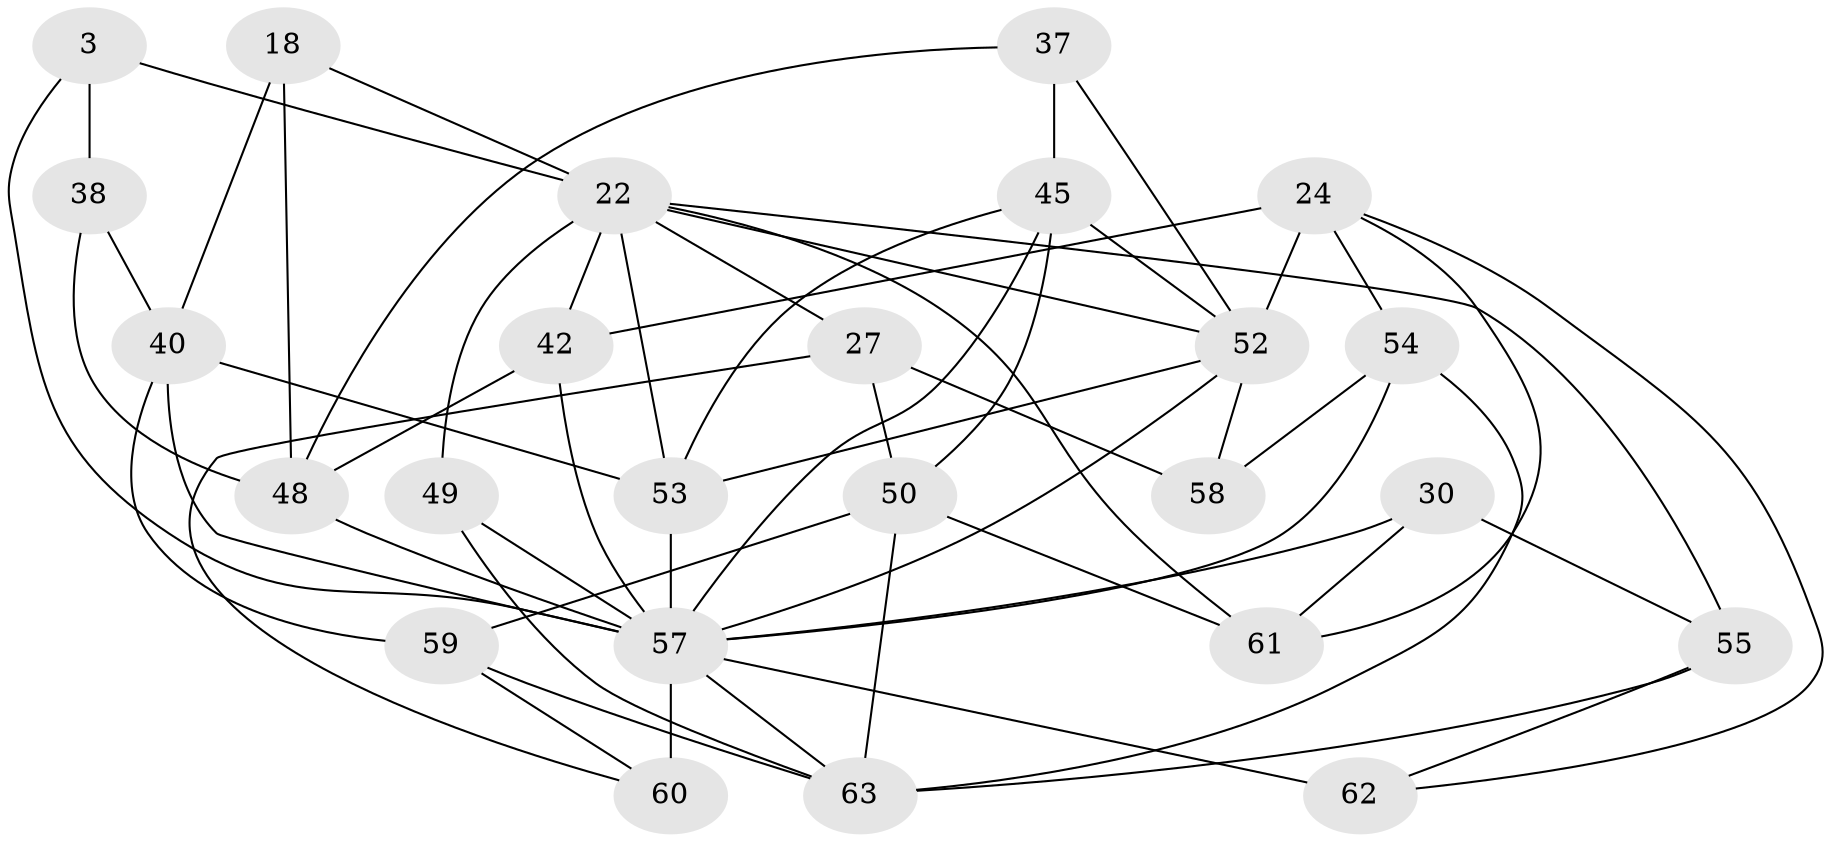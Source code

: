 // original degree distribution, {4: 1.0}
// Generated by graph-tools (version 1.1) at 2025/03/03/04/25 22:03:06]
// undirected, 25 vertices, 58 edges
graph export_dot {
graph [start="1"]
  node [color=gray90,style=filled];
  3 [super="+2"];
  18;
  22 [super="+4+6+8"];
  24 [super="+19"];
  27;
  30;
  37;
  38;
  40 [super="+25"];
  42 [super="+11+26"];
  45 [super="+5+28"];
  48 [super="+16+14"];
  49 [super="+23"];
  50 [super="+31"];
  52 [super="+47+32"];
  53 [super="+21+46+35"];
  54 [super="+44"];
  55;
  57 [super="+20+56+39"];
  58 [super="+34"];
  59;
  60 [super="+29"];
  61;
  62;
  63 [super="+43"];
  3 -- 38 [weight=2];
  3 -- 22 [weight=2];
  3 -- 57 [weight=2];
  18 -- 48 [weight=2];
  18 -- 22;
  18 -- 40;
  22 -- 52;
  22 -- 55;
  22 -- 42;
  22 -- 27;
  22 -- 49 [weight=2];
  22 -- 61;
  22 -- 53 [weight=2];
  24 -- 42 [weight=2];
  24 -- 61;
  24 -- 62;
  24 -- 54;
  24 -- 52;
  27 -- 50;
  27 -- 58;
  27 -- 60;
  30 -- 61;
  30 -- 55;
  30 -- 57 [weight=2];
  37 -- 45 [weight=2];
  37 -- 48;
  37 -- 52;
  38 -- 48;
  38 -- 40;
  40 -- 57;
  40 -- 53 [weight=2];
  40 -- 59;
  42 -- 48 [weight=2];
  42 -- 57 [weight=3];
  45 -- 57;
  45 -- 53 [weight=2];
  45 -- 50 [weight=2];
  45 -- 52;
  48 -- 57 [weight=2];
  49 -- 63 [weight=2];
  49 -- 57 [weight=2];
  50 -- 59;
  50 -- 61;
  50 -- 63;
  52 -- 58 [weight=3];
  52 -- 53 [weight=2];
  52 -- 57 [weight=3];
  53 -- 57 [weight=2];
  54 -- 58 [weight=2];
  54 -- 63 [weight=2];
  54 -- 57;
  55 -- 62;
  55 -- 63;
  57 -- 60 [weight=4];
  57 -- 62 [weight=2];
  57 -- 63;
  59 -- 60;
  59 -- 63;
}
